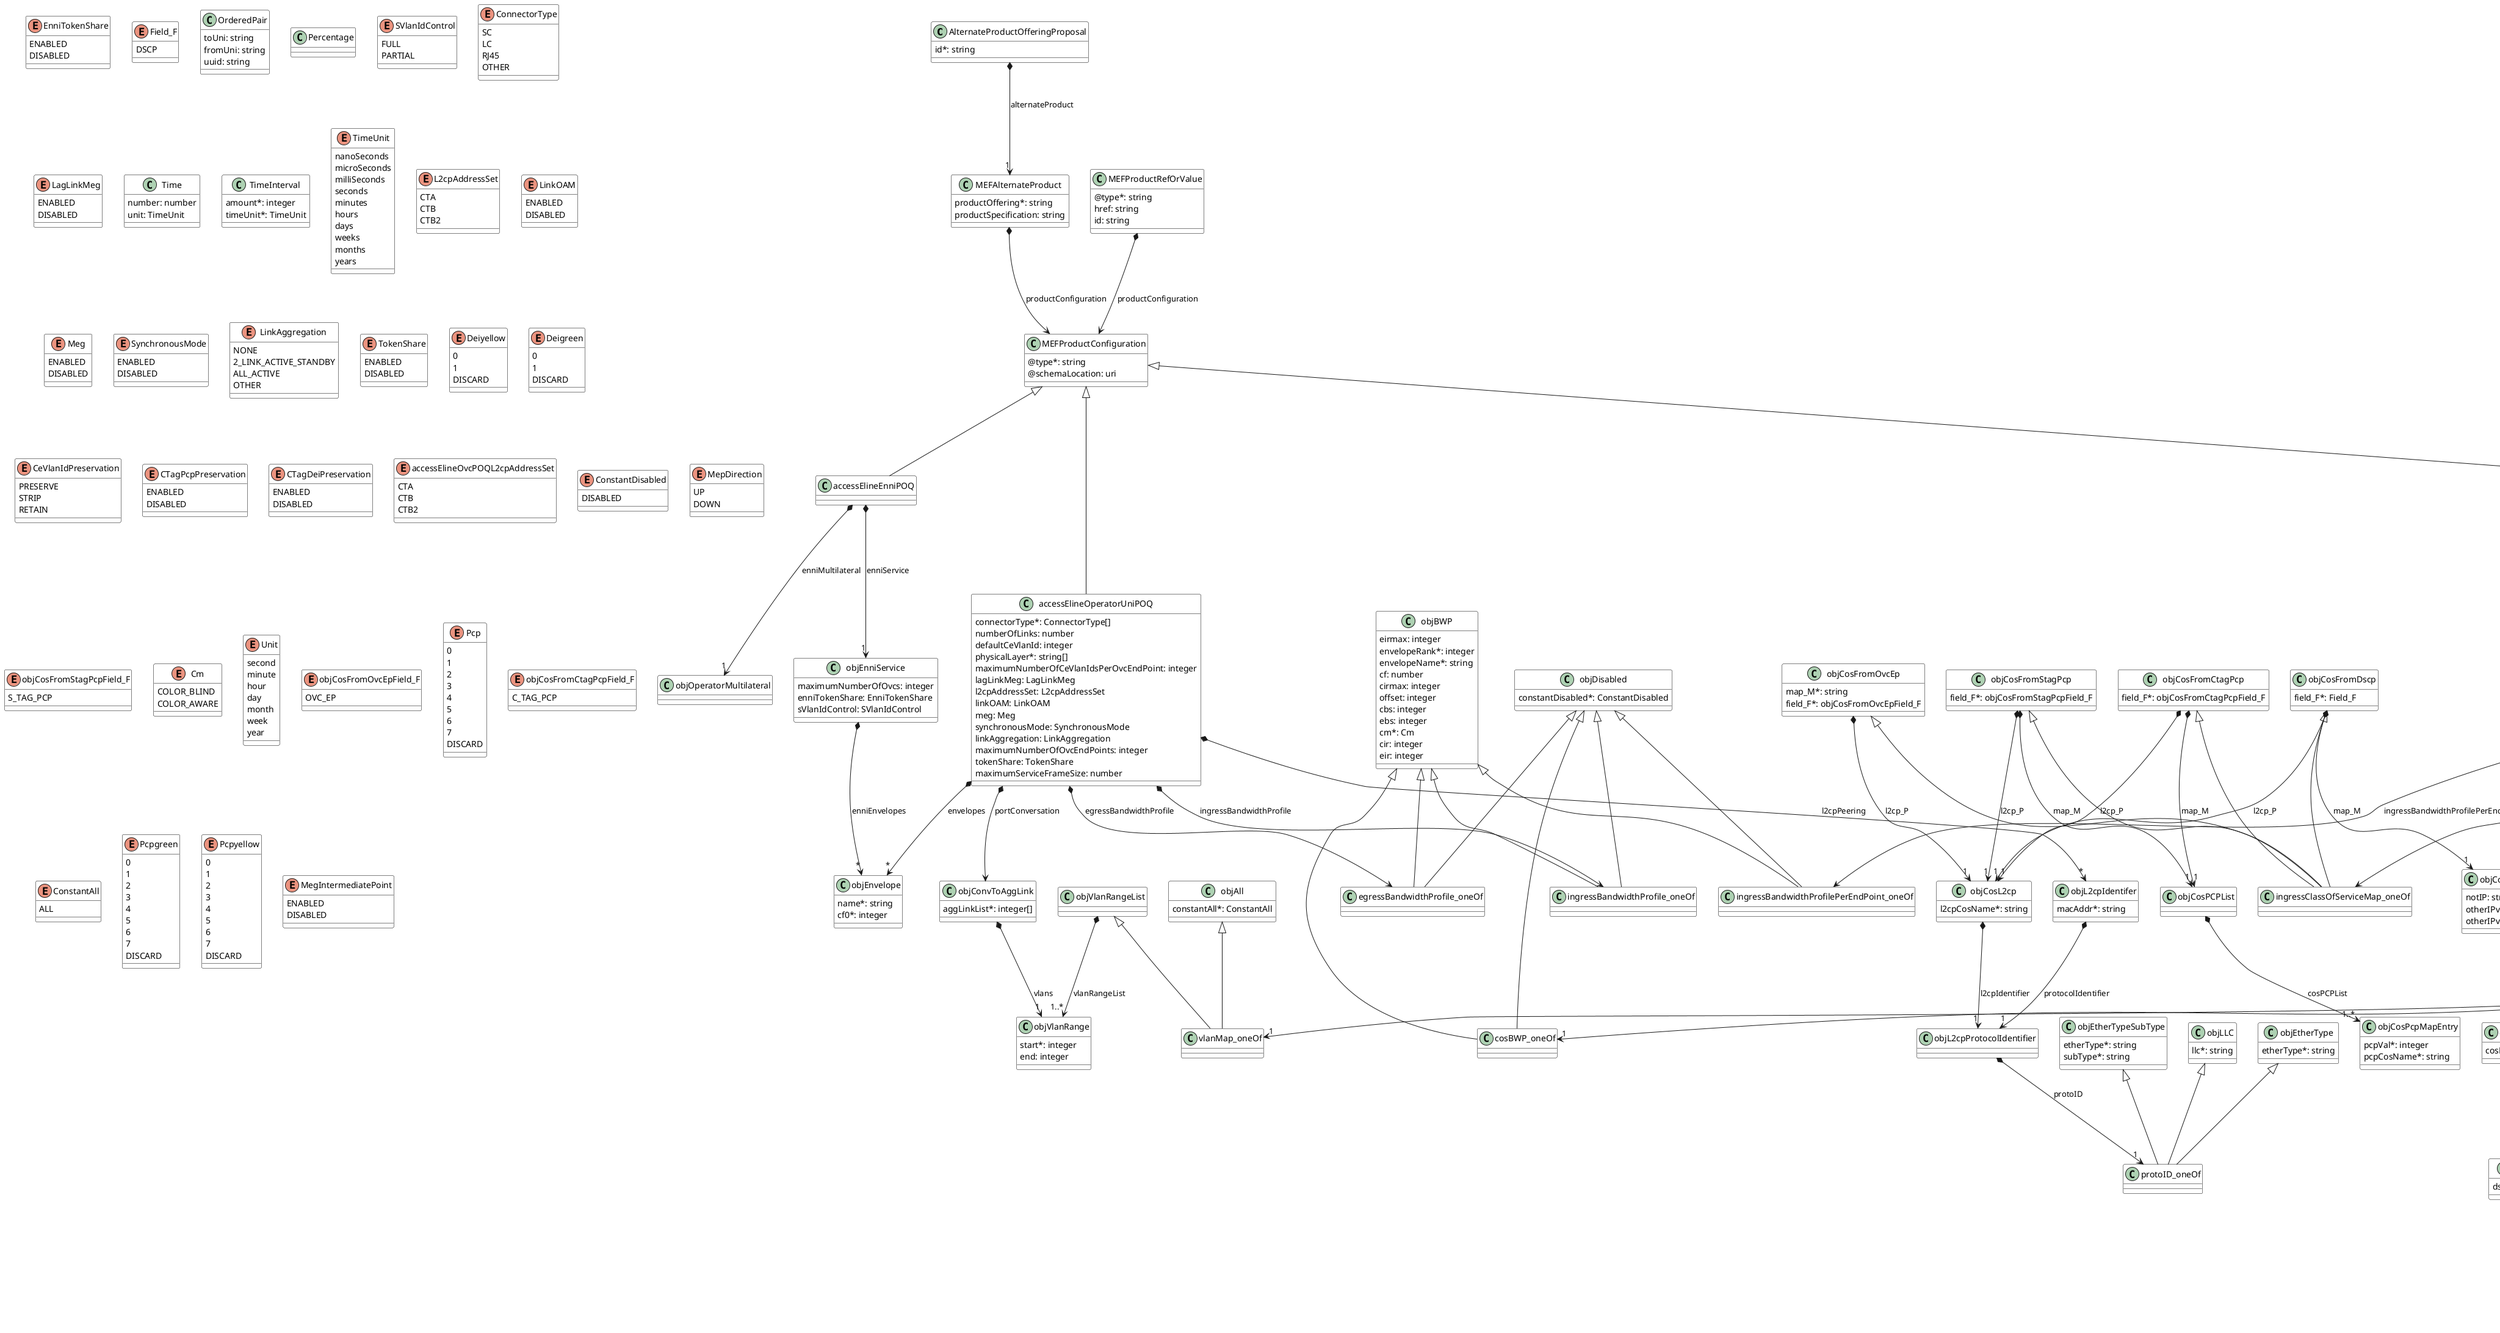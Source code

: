 @startuml
skinparam {
    ClassBackgroundColor White
    ClassBorderColor Black
}

class AlternateProductOfferingProposal {

    id*: string 
}

AlternateProductOfferingProposal *-->"1" MEFAlternateProduct : alternateProduct


enum EnniTokenShare {

    ENABLED
    DISABLED
}
enum Field_F {

    DSCP
}
class OneWayConsecutiveHighLossIntervalPmMetric {

    consecutiveNumberP: integer 
    oneWayChliObjective: integer 
    orderedPairs: OrderedPair[] 
}



class OneWayMeanFrameDelayRangePmMetric {

    oneWayFdrPercentile: Percentage 
    oneWayFdrObjective: Time 
    orderedPairs: OrderedPair[] 
}



class OrderedPair {

    toUni: string 
    fromUni: string 
    uuid: string 
}



class Percentage {

}



enum SVlanIdControl {

    FULL
    PARTIAL
}
enum ConnectorType {

    SC
    LC
    RJ45
    OTHER
}
enum LagLinkMeg {

    ENABLED
    DISABLED
}
class MEFProductConfiguration {

    @type*: string 
    @schemaLocation: uri 
}



class MEFAlternateProduct {
    productOffering*: string
    productSpecification: string
}

MEFAlternateProduct *--> MEFProductConfiguration : productConfiguration


class MEFProductRefOrValue {

    @type*: string 
    href: string 
    id: string 
}

MEFProductRefOrValue *--> MEFProductConfiguration : productConfiguration


class OneWayAvailabilityPmMetric {

    oneWayAvailabilityObjective: Percentage 
    orderedPairs: OrderedPair[] 
}



class OneWayCompositePmMetric {

    oneWayIfdvThreshold: Time 
    cpmObjective: Percentage 
    compositeFrameDelay: integer 
    compositeFrameDelayVariation: integer 
    oneWayFdThreshold: Time 
    compositeFrameLoss: integer 
    orderedPairs: OrderedPair[] 
    compositePerformanceIndicatorThreshold: number 
}



class OneWayFrameDelayPmMetric {

    oneWayFdObjective: Time 
    oneWayFdPercentile: Percentage 
    orderedPairList: OrderedPair[] 
}



class OneWayFrameLossRatioPmMetric {

    oneWayFrameLossRatioObjective: Percentage 
    orderedPairs: OrderedPair[] 
}



class OneWayGroupAvailabilityPmMetric {

    minimumNumberOfSetsAvailableK: integer 
    oneWayGroupAvailabilityObjective: Percentage 
}

OneWayGroupAvailabilityPmMetric *-->"*" SetOfOrderedPairs : setOfOrderedPairs


class OneWayHighLossIntervalPmMetric {

    oneWayHighLossIntervalsObjective: integer 
    orderedPairs: OrderedPair[] 
}



class OneWayInterFrameDelayVariationPmMetric {

    oneWayIfdvPercentile: Percentage 
    oneWayIfdvObjective: Time 
    timeDuration: Time 
    orderedPairs: OrderedPair[] 
}



class OneWayMeanFrameDelayPmMetric {

    oneWayMfdObjective: Time 
    orderedPairs: OrderedPair[] 
}

class SetOfOrderedPairs {

    orderedPairsList: OrderedPair[] 
}



class SlsCosNameEntry {

    thresholdC: number 
    consecutiveIntervalN: integer 
    deltaT: integer 
    cosName: string 
}

SlsCosNameEntry *-->"*" SlsObjectiveAndParameters : slsObjectiveAndParameterList


class SlsObjectiveAndParameters {

}

SlsObjectiveAndParameters *-->"*" OneWayMeanFrameDelayRangePmMetric : oneWayMeanFrameDelayRangePmMetric
SlsObjectiveAndParameters *-->"*" OneWayAvailabilityPmMetric : oneWayAvailabilityPmMetric
SlsObjectiveAndParameters *-->"*" OneWayCompositePmMetric : oneWayCompositePmMetric
SlsObjectiveAndParameters *-->"*" OneWayFrameDelayPmMetric : oneWayFrameDelayPmMetric
SlsObjectiveAndParameters *-->"*" OneWayInterFrameDelayVariationPmMetric : oneWayInterFrameDelayVariationPmMetric
SlsObjectiveAndParameters *-->"*" OneWayFrameLossRatioPmMetric : oneWayFrameLossRatioPmMetric
SlsObjectiveAndParameters *-->"*" OneWayMeanFrameDelayPmMetric : oneWayMeanFrameDelayPmMetric
SlsObjectiveAndParameters *-->"*" OneWayHighLossIntervalPmMetric : oneWayHighLossIntervalPmMetric
SlsObjectiveAndParameters *-->"*" OneWayGroupAvailabilityPmMetric : oneWayGroupAvailabilityPmMetric
SlsObjectiveAndParameters *-->"*" OneWayConsecutiveHighLossIntervalPmMetric : oneWayConsecutiveHighLossIntervalPmMetric


class Time {

    number: number 
    unit: TimeUnit 
}



class TimeAndDate {

    hour: integer 
    month: integer 
    year: integer 
    day: integer 
    minute: integer 
    second: integer 
}



class TimeInterval {

    amount*: integer 
    timeUnit*: TimeUnit 
}



class TimeIntervalT {

    number: integer 
    unit: Unit 
}



class accessElineEnniPOQ {

}
MEFProductConfiguration <|-- accessElineEnniPOQ

accessElineEnniPOQ *-->"1" objOperatorMultilateral : enniMultilateral
accessElineEnniPOQ *-->"1" objEnniService : enniService


class accessElineOperatorUniPOQ {

    connectorType*: ConnectorType[] 
    numberOfLinks: number 
    defaultCeVlanId: integer 
    physicalLayer*: string[] 
    maximumNumberOfCeVlanIdsPerOvcEndPoint: integer 
    lagLinkMeg: LagLinkMeg 
    l2cpAddressSet: L2cpAddressSet 
    linkOAM: LinkOAM 
    meg: Meg 
    synchronousMode: SynchronousMode 
    linkAggregation: LinkAggregation 
    maximumNumberOfOvcEndPoints: integer 
    tokenShare: TokenShare 
    maximumServiceFrameSize: number 
}
MEFProductConfiguration <|-- accessElineOperatorUniPOQ

accessElineOperatorUniPOQ *--> objConvToAggLink : portConversation
accessElineOperatorUniPOQ *--> ingressBandwidthProfile_oneOf : ingressBandwidthProfile
accessElineOperatorUniPOQ *--> egressBandwidthProfile_oneOf : egressBandwidthProfile
accessElineOperatorUniPOQ *-->"*" objL2cpIdentifer : l2cpPeering
accessElineOperatorUniPOQ *-->"*" objEnvelope : envelopes


class accessElineOvcPOQ {

    ceVlanIdPreservation: CeVlanIdPreservation 
    cTagPcpPreservation: CTagPcpPreservation 
    cTagDeiPreservation: CTagDeiPreservation 
    listOfClassOfServiceNames: string[] 
    availableMegLevel: number 
    l2cpAddressSet: accessElineOvcPOQL2cpAddressSet 
    maximumFrameSize: integer 
}
MEFProductConfiguration <|-- accessElineOvcPOQ

accessElineOvcPOQ *-->"1" objOvcEP : enniEP
accessElineOvcPOQ *--> objSLS : carrierEthernetSls
accessElineOvcPOQ *-->"1" objOvcEP : uniEP


class cosBWP_oneOf {

}
objBWP <|-- cosBWP_oneOf
objDisabled <|-- cosBWP_oneOf



class egressBandwidthProfile_oneOf {

}
objBWP <|-- egressBandwidthProfile_oneOf
objDisabled <|-- egressBandwidthProfile_oneOf



class ingressBandwidthProfilePerEndPoint_oneOf {

}
objBWP <|-- ingressBandwidthProfilePerEndPoint_oneOf
objDisabled <|-- ingressBandwidthProfilePerEndPoint_oneOf



class ingressBandwidthProfile_oneOf {

}
objBWP <|-- ingressBandwidthProfile_oneOf
objDisabled <|-- ingressBandwidthProfile_oneOf



class ingressClassOfServiceMap_oneOf {

}
objCosFromOvcEp <|-- ingressClassOfServiceMap_oneOf
objCosFromStagPcp <|-- ingressClassOfServiceMap_oneOf
objCosFromCtagPcp <|-- ingressClassOfServiceMap_oneOf
objCosFromDscp <|-- ingressClassOfServiceMap_oneOf



class vlanMap_oneOf {

}
objVlanRangeList <|-- vlanMap_oneOf
objAll <|-- vlanMap_oneOf



class objAll {

    constantAll*: ConstantAll 
}



class objCcDei {

    deiyellow*: Deiyellow 
    deigreen*: Deigreen 
    cosname*: string 
}



class objCosFromDscp {

    field_F*: Field_F 
}

objCosFromDscp *-->"1" objCosDscpMap : map_M
objCosFromDscp *-->"1" objCosL2cp : l2cp_P


class objDisabled {

    constantDisabled*: ConstantDisabled 
}



class objEnniService {

    maximumNumberOfOvcs: integer 
    enniTokenShare: EnniTokenShare 
    sVlanIdControl: SVlanIdControl 
}

objEnniService *-->"*" objEnvelope : enniEnvelopes


class objEtherType {

    etherType*: string 
}



class objL2cpIdentifer {

    macAddr*: string 
}

objL2cpIdentifer *-->"1" objL2cpProtocolIdentifier : protocolIdentifier


class objSaLimit {

    numAddr*: integer 
    interval*: integer 
}



class objVlanMap {

}

objVlanMap *-->"1" vlanMap_oneOf : vlanMap


class objVlanRange {

    start*: integer 
    end: integer 
}



class objVlanRangeList {

}

objVlanRangeList *-->"1..*" objVlanRange : vlanRangeList


enum TimeUnit {

    nanoSeconds
    microSeconds
    milliSeconds
    seconds
    minutes
    hours
    days
    weeks
    months
    years
}
class objBWP {

    eirmax: integer 
    envelopeRank*: integer 
    envelopeName*: string 
    cf: number 
    cirmax: integer 
    offset: integer 
    cbs: integer 
    ebs: integer 
    cm*: Cm 
    cir: integer 
    eir: integer 
}



class objCcDeiList {

}

objCcDeiList *-->"1..*" objCcDei : ccDeiList


class objCcPcp {

    cosname*: string 
    pcpgreen*: Pcpgreen 
    pcpyellow*: Pcpyellow 
}



class objCcPcpList {

}

objCcPcpList *-->"1..*" objCcPcp : ccPcpList


class objCnPcp {

    cosname*: string 
    pcp*: Pcp 
}



class objCnPcpList {

}

objCnPcpList *-->"1..*" objCnPcp : cnPcpList


class objConvToAggLink {

    aggLinkList*: integer[] 
}

objConvToAggLink *-->"1" objVlanRange : vlans


class objCosBWP {

    cosName*: string 
}

objCosBWP *-->"1" cosBWP_oneOf : cosBWP


class objCosDscpMap {

    notIP: string 
    otherIPv6: string 
    otherIPv4: string 
}

objCosDscpMap *-->"*" objCosDscpMapEntry : dscpValueCoSList


class objCosDscpMapEntry {

    cosName*: string 
}

objCosDscpMapEntry *--> objDscpValues : ipv4List
objCosDscpMapEntry *--> objDscpValues : ipv6List


class objCosFromCtagPcp {

    field_F*: objCosFromCtagPcpField_F 
}

objCosFromCtagPcp *-->"1" objCosPCPList : map_M
objCosFromCtagPcp *-->"1" objCosL2cp : l2cp_P


class objCosFromOvcEp {

    map_M*: string 
    field_F*: objCosFromOvcEpField_F 
}

objCosFromOvcEp *-->"1" objCosL2cp : l2cp_P


class objCosFromStagPcp {

    field_F*: objCosFromStagPcpField_F 
}

objCosFromStagPcp *-->"1" objCosPCPList : map_M
objCosFromStagPcp *-->"1" objCosL2cp : l2cp_P


class objCosL2cp {

    l2cpCosName*: string 
}

objCosL2cp *-->"1" objL2cpProtocolIdentifier : l2cpIdentifier


class objCosPCPList {

}

objCosPCPList *-->"1..*" objCosPcpMapEntry : cosPCPList


class objCosPcpMapEntry {

    pcpVal*: integer 
    pcpCosName*: string 
}



class objDscpValues {

    dscpValues: integer[] 
}



class objEnvelope {

    name*: string 
    cf0*: integer 
}



class objEtherTypeSubType {

    etherType*: string 
    subType*: string 
}



class objL2cpProtocolIdentifier {

}

objL2cpProtocolIdentifier *-->"1" protoID_oneOf : protoID


class protoID_oneOf {

}
objEtherType <|-- protoID_oneOf
objLLC <|-- protoID_oneOf
objEtherTypeSubType <|-- protoID_oneOf



class objLLC {

    llc*: string 
}



class objLinkDepth {

    vlanID*: integer 
    lagDepth*: integer 
}



class objMEPspec {

    megLevel*: integer 
    mepDirection*: MepDirection 
}



class objOperatorMultilateral {

}



class objOvcEP {

    megIntermediatePoint: MegIntermediatePoint 
}

objOvcEP *--> objSaLimit : sourceAddressMacLimit
objOvcEP *--> objLinkDepth : aggregationLinkDepth
objOvcEP *--> objOvcEgressMapItems : egressMap
objOvcEP *--> objVlanMap : ovcEndPointMap
objOvcEP *--> ingressBandwidthProfilePerEndPoint_oneOf : ingressBandwidthProfilePerEndPoint
objOvcEP *-->"*" objCosBWP : ingressBandwidthProfilePerClassOfServiceName
objOvcEP *--> ingressClassOfServiceMap_oneOf : ingressClassOfServiceMap
objOvcEP *-->"*" objMEPspec : maintenanceEndPointList


class objOvcEgressMapItems {

}

objOvcEgressMapItems *-->"*" objCnPcpList : cnpcp
objOvcEgressMapItems *-->"*" objCcDeiList : ccdei
objOvcEgressMapItems *-->"*" objCcPcpList : ccpcp


class objSLS {

}

objSLS *-->"*" SlsCosNameEntry : slsCosNameEntry
objSLS *--> TimeIntervalT : timeInterval
objSLS *--> TimeAndDate : startTime


enum L2cpAddressSet {

    CTA
    CTB
    CTB2
}
enum LinkOAM {

    ENABLED
    DISABLED
}
enum Meg {

    ENABLED
    DISABLED
}
enum SynchronousMode {

    ENABLED
    DISABLED
}
enum LinkAggregation {

    NONE
    2_LINK_ACTIVE_STANDBY
    ALL_ACTIVE
    OTHER
}
enum TokenShare {

    ENABLED
    DISABLED
}
enum Deiyellow {

    0
    1
    DISCARD
}
enum Deigreen {

    0
    1
    DISCARD
}
enum CeVlanIdPreservation {

    PRESERVE
    STRIP
    RETAIN
}
enum CTagPcpPreservation {

    ENABLED
    DISABLED
}
enum CTagDeiPreservation {

    ENABLED
    DISABLED
}
enum accessElineOvcPOQL2cpAddressSet {

    CTA
    CTB
    CTB2
}
enum ConstantDisabled {

    DISABLED
}
enum MepDirection {

    UP
    DOWN
}
enum objCosFromStagPcpField_F {

    S_TAG_PCP
}
enum Cm {

    COLOR_BLIND
    COLOR_AWARE
}
enum Unit {

    second
    minute
    hour
    day
    month
    week
    year
}
enum objCosFromOvcEpField_F {

    OVC_EP
}
enum Pcp {

    0
    1
    2
    3
    4
    5
    6
    7
    DISCARD
}
enum objCosFromCtagPcpField_F {

    C_TAG_PCP
}
enum ConstantAll {

    ALL
}
enum Pcpgreen {

    0
    1
    2
    3
    4
    5
    6
    7
    DISCARD
}
enum Pcpyellow {

    0
    1
    2
    3
    4
    5
    6
    7
    DISCARD
}
enum MegIntermediatePoint {

    ENABLED
    DISABLED
}
@enduml
